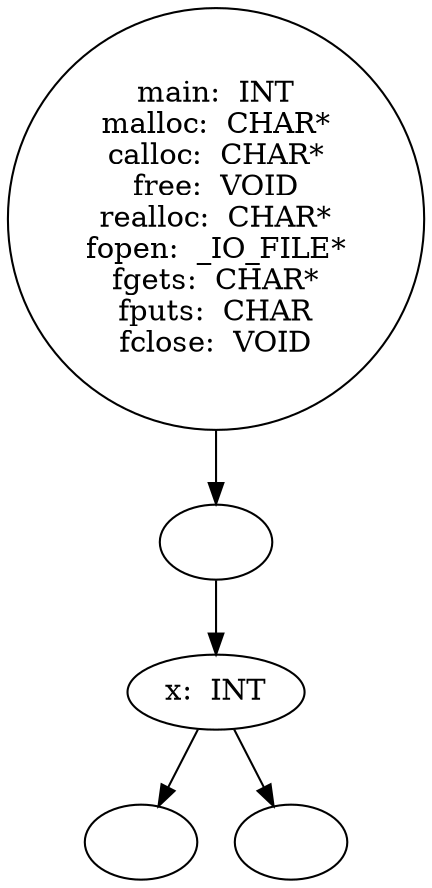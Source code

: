 digraph AST {
  "135951640324960" [label="main:  INT
malloc:  CHAR*
calloc:  CHAR*
free:  VOID
realloc:  CHAR*
fopen:  _IO_FILE*
fgets:  CHAR*
fputs:  CHAR
fclose:  VOID"];
  "135951640324960" -> "135951640315696";
  "135951640315696" [label=""];
  "135951640315696" -> "135951640324096";
  "135951640324096" [label="x:  INT"];
  "135951640324096" -> "135951640219456";
  "135951640324096" -> "135951640230160";
  "135951640219456" [label=""];
  "135951640230160" [label=""];
}
